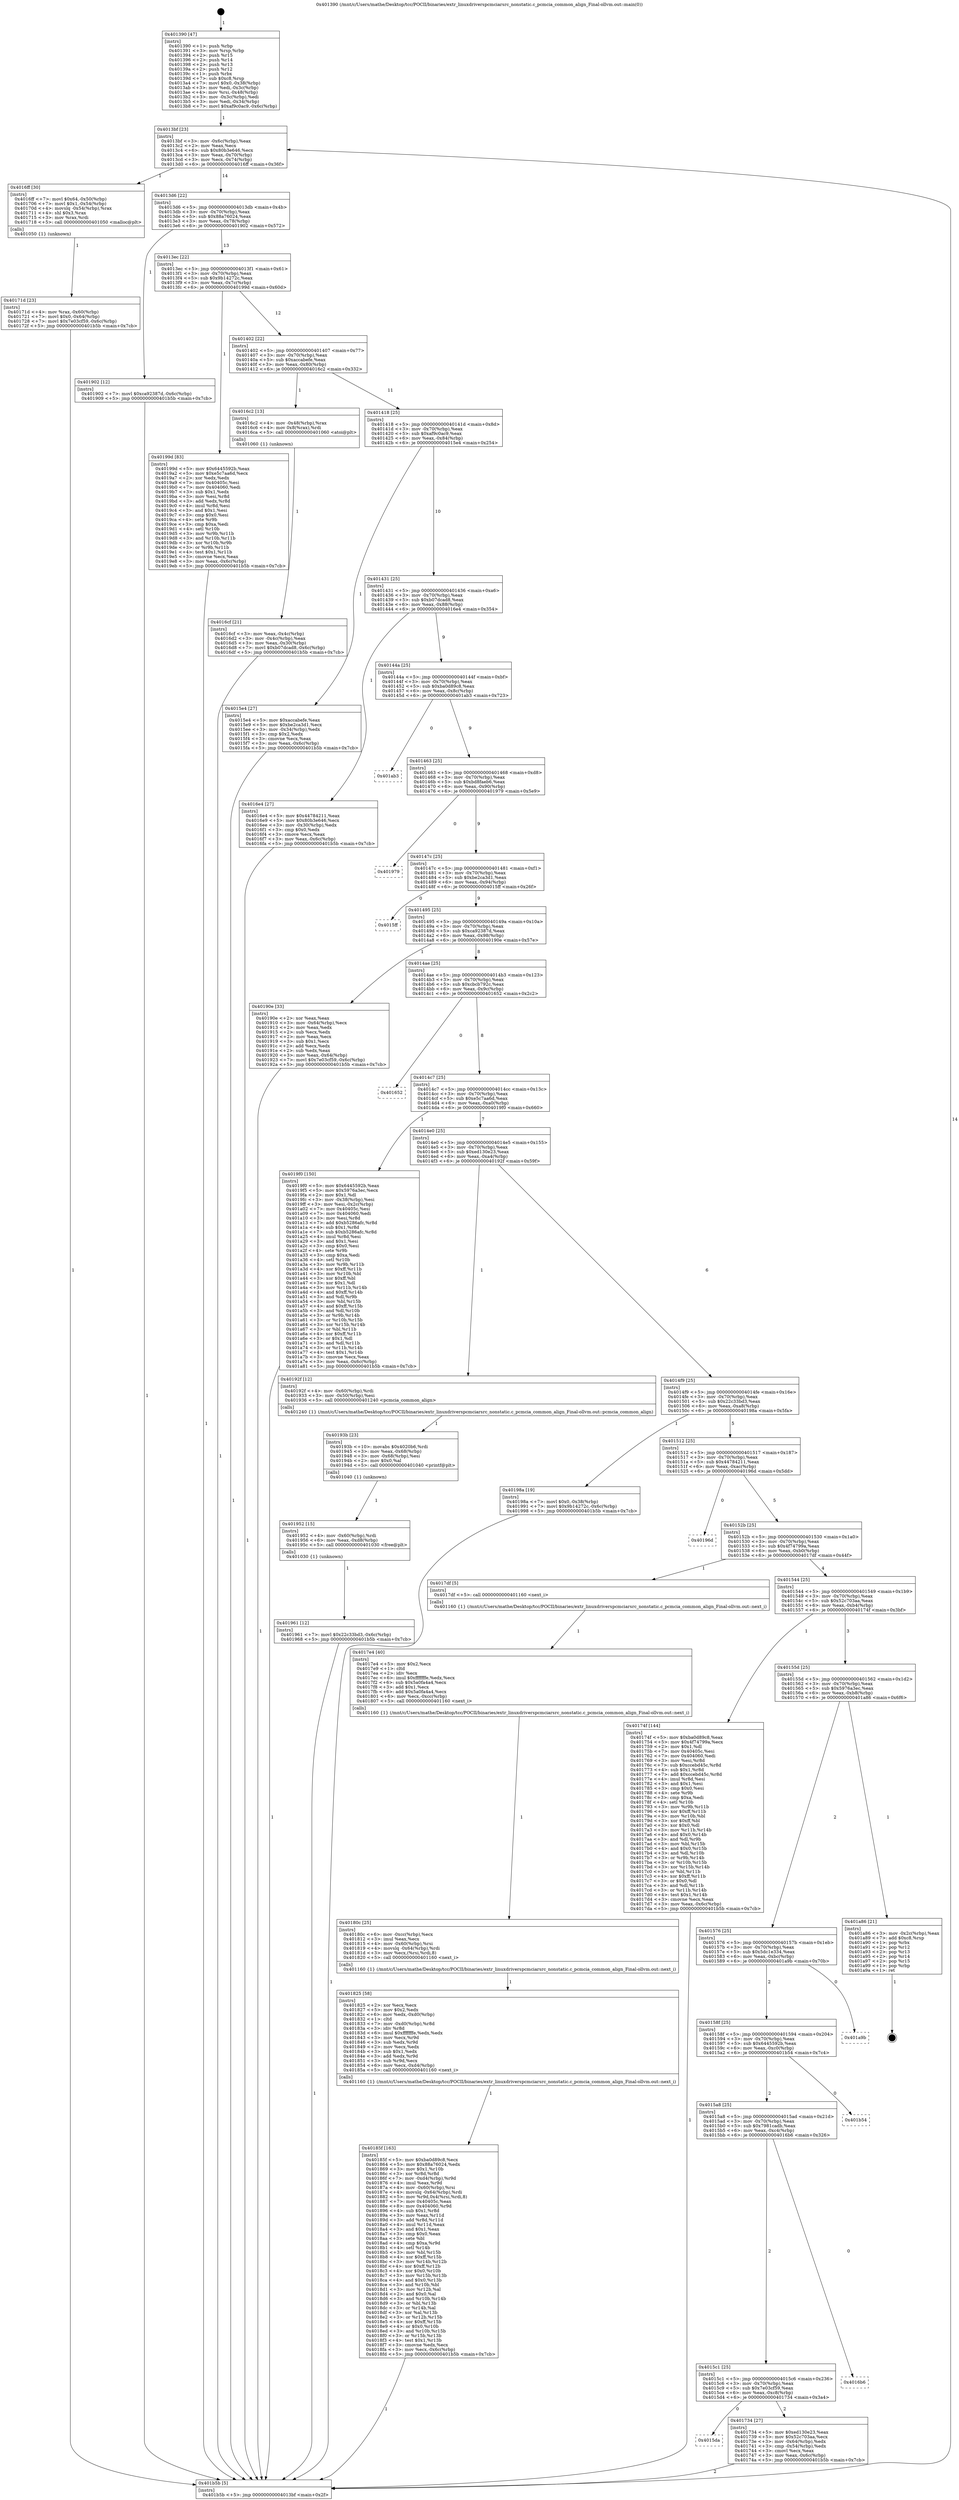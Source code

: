 digraph "0x401390" {
  label = "0x401390 (/mnt/c/Users/mathe/Desktop/tcc/POCII/binaries/extr_linuxdriverspcmciarsrc_nonstatic.c_pcmcia_common_align_Final-ollvm.out::main(0))"
  labelloc = "t"
  node[shape=record]

  Entry [label="",width=0.3,height=0.3,shape=circle,fillcolor=black,style=filled]
  "0x4013bf" [label="{
     0x4013bf [23]\l
     | [instrs]\l
     &nbsp;&nbsp;0x4013bf \<+3\>: mov -0x6c(%rbp),%eax\l
     &nbsp;&nbsp;0x4013c2 \<+2\>: mov %eax,%ecx\l
     &nbsp;&nbsp;0x4013c4 \<+6\>: sub $0x80b3e646,%ecx\l
     &nbsp;&nbsp;0x4013ca \<+3\>: mov %eax,-0x70(%rbp)\l
     &nbsp;&nbsp;0x4013cd \<+3\>: mov %ecx,-0x74(%rbp)\l
     &nbsp;&nbsp;0x4013d0 \<+6\>: je 00000000004016ff \<main+0x36f\>\l
  }"]
  "0x4016ff" [label="{
     0x4016ff [30]\l
     | [instrs]\l
     &nbsp;&nbsp;0x4016ff \<+7\>: movl $0x64,-0x50(%rbp)\l
     &nbsp;&nbsp;0x401706 \<+7\>: movl $0x1,-0x54(%rbp)\l
     &nbsp;&nbsp;0x40170d \<+4\>: movslq -0x54(%rbp),%rax\l
     &nbsp;&nbsp;0x401711 \<+4\>: shl $0x3,%rax\l
     &nbsp;&nbsp;0x401715 \<+3\>: mov %rax,%rdi\l
     &nbsp;&nbsp;0x401718 \<+5\>: call 0000000000401050 \<malloc@plt\>\l
     | [calls]\l
     &nbsp;&nbsp;0x401050 \{1\} (unknown)\l
  }"]
  "0x4013d6" [label="{
     0x4013d6 [22]\l
     | [instrs]\l
     &nbsp;&nbsp;0x4013d6 \<+5\>: jmp 00000000004013db \<main+0x4b\>\l
     &nbsp;&nbsp;0x4013db \<+3\>: mov -0x70(%rbp),%eax\l
     &nbsp;&nbsp;0x4013de \<+5\>: sub $0x88a76024,%eax\l
     &nbsp;&nbsp;0x4013e3 \<+3\>: mov %eax,-0x78(%rbp)\l
     &nbsp;&nbsp;0x4013e6 \<+6\>: je 0000000000401902 \<main+0x572\>\l
  }"]
  Exit [label="",width=0.3,height=0.3,shape=circle,fillcolor=black,style=filled,peripheries=2]
  "0x401902" [label="{
     0x401902 [12]\l
     | [instrs]\l
     &nbsp;&nbsp;0x401902 \<+7\>: movl $0xca92387d,-0x6c(%rbp)\l
     &nbsp;&nbsp;0x401909 \<+5\>: jmp 0000000000401b5b \<main+0x7cb\>\l
  }"]
  "0x4013ec" [label="{
     0x4013ec [22]\l
     | [instrs]\l
     &nbsp;&nbsp;0x4013ec \<+5\>: jmp 00000000004013f1 \<main+0x61\>\l
     &nbsp;&nbsp;0x4013f1 \<+3\>: mov -0x70(%rbp),%eax\l
     &nbsp;&nbsp;0x4013f4 \<+5\>: sub $0x9b14272c,%eax\l
     &nbsp;&nbsp;0x4013f9 \<+3\>: mov %eax,-0x7c(%rbp)\l
     &nbsp;&nbsp;0x4013fc \<+6\>: je 000000000040199d \<main+0x60d\>\l
  }"]
  "0x401961" [label="{
     0x401961 [12]\l
     | [instrs]\l
     &nbsp;&nbsp;0x401961 \<+7\>: movl $0x22c33bd3,-0x6c(%rbp)\l
     &nbsp;&nbsp;0x401968 \<+5\>: jmp 0000000000401b5b \<main+0x7cb\>\l
  }"]
  "0x40199d" [label="{
     0x40199d [83]\l
     | [instrs]\l
     &nbsp;&nbsp;0x40199d \<+5\>: mov $0x6445592b,%eax\l
     &nbsp;&nbsp;0x4019a2 \<+5\>: mov $0xe5c7aa6d,%ecx\l
     &nbsp;&nbsp;0x4019a7 \<+2\>: xor %edx,%edx\l
     &nbsp;&nbsp;0x4019a9 \<+7\>: mov 0x40405c,%esi\l
     &nbsp;&nbsp;0x4019b0 \<+7\>: mov 0x404060,%edi\l
     &nbsp;&nbsp;0x4019b7 \<+3\>: sub $0x1,%edx\l
     &nbsp;&nbsp;0x4019ba \<+3\>: mov %esi,%r8d\l
     &nbsp;&nbsp;0x4019bd \<+3\>: add %edx,%r8d\l
     &nbsp;&nbsp;0x4019c0 \<+4\>: imul %r8d,%esi\l
     &nbsp;&nbsp;0x4019c4 \<+3\>: and $0x1,%esi\l
     &nbsp;&nbsp;0x4019c7 \<+3\>: cmp $0x0,%esi\l
     &nbsp;&nbsp;0x4019ca \<+4\>: sete %r9b\l
     &nbsp;&nbsp;0x4019ce \<+3\>: cmp $0xa,%edi\l
     &nbsp;&nbsp;0x4019d1 \<+4\>: setl %r10b\l
     &nbsp;&nbsp;0x4019d5 \<+3\>: mov %r9b,%r11b\l
     &nbsp;&nbsp;0x4019d8 \<+3\>: and %r10b,%r11b\l
     &nbsp;&nbsp;0x4019db \<+3\>: xor %r10b,%r9b\l
     &nbsp;&nbsp;0x4019de \<+3\>: or %r9b,%r11b\l
     &nbsp;&nbsp;0x4019e1 \<+4\>: test $0x1,%r11b\l
     &nbsp;&nbsp;0x4019e5 \<+3\>: cmovne %ecx,%eax\l
     &nbsp;&nbsp;0x4019e8 \<+3\>: mov %eax,-0x6c(%rbp)\l
     &nbsp;&nbsp;0x4019eb \<+5\>: jmp 0000000000401b5b \<main+0x7cb\>\l
  }"]
  "0x401402" [label="{
     0x401402 [22]\l
     | [instrs]\l
     &nbsp;&nbsp;0x401402 \<+5\>: jmp 0000000000401407 \<main+0x77\>\l
     &nbsp;&nbsp;0x401407 \<+3\>: mov -0x70(%rbp),%eax\l
     &nbsp;&nbsp;0x40140a \<+5\>: sub $0xaccabefe,%eax\l
     &nbsp;&nbsp;0x40140f \<+3\>: mov %eax,-0x80(%rbp)\l
     &nbsp;&nbsp;0x401412 \<+6\>: je 00000000004016c2 \<main+0x332\>\l
  }"]
  "0x401952" [label="{
     0x401952 [15]\l
     | [instrs]\l
     &nbsp;&nbsp;0x401952 \<+4\>: mov -0x60(%rbp),%rdi\l
     &nbsp;&nbsp;0x401956 \<+6\>: mov %eax,-0xd8(%rbp)\l
     &nbsp;&nbsp;0x40195c \<+5\>: call 0000000000401030 \<free@plt\>\l
     | [calls]\l
     &nbsp;&nbsp;0x401030 \{1\} (unknown)\l
  }"]
  "0x4016c2" [label="{
     0x4016c2 [13]\l
     | [instrs]\l
     &nbsp;&nbsp;0x4016c2 \<+4\>: mov -0x48(%rbp),%rax\l
     &nbsp;&nbsp;0x4016c6 \<+4\>: mov 0x8(%rax),%rdi\l
     &nbsp;&nbsp;0x4016ca \<+5\>: call 0000000000401060 \<atoi@plt\>\l
     | [calls]\l
     &nbsp;&nbsp;0x401060 \{1\} (unknown)\l
  }"]
  "0x401418" [label="{
     0x401418 [25]\l
     | [instrs]\l
     &nbsp;&nbsp;0x401418 \<+5\>: jmp 000000000040141d \<main+0x8d\>\l
     &nbsp;&nbsp;0x40141d \<+3\>: mov -0x70(%rbp),%eax\l
     &nbsp;&nbsp;0x401420 \<+5\>: sub $0xaf9c0ac9,%eax\l
     &nbsp;&nbsp;0x401425 \<+6\>: mov %eax,-0x84(%rbp)\l
     &nbsp;&nbsp;0x40142b \<+6\>: je 00000000004015e4 \<main+0x254\>\l
  }"]
  "0x40193b" [label="{
     0x40193b [23]\l
     | [instrs]\l
     &nbsp;&nbsp;0x40193b \<+10\>: movabs $0x4020b6,%rdi\l
     &nbsp;&nbsp;0x401945 \<+3\>: mov %eax,-0x68(%rbp)\l
     &nbsp;&nbsp;0x401948 \<+3\>: mov -0x68(%rbp),%esi\l
     &nbsp;&nbsp;0x40194b \<+2\>: mov $0x0,%al\l
     &nbsp;&nbsp;0x40194d \<+5\>: call 0000000000401040 \<printf@plt\>\l
     | [calls]\l
     &nbsp;&nbsp;0x401040 \{1\} (unknown)\l
  }"]
  "0x4015e4" [label="{
     0x4015e4 [27]\l
     | [instrs]\l
     &nbsp;&nbsp;0x4015e4 \<+5\>: mov $0xaccabefe,%eax\l
     &nbsp;&nbsp;0x4015e9 \<+5\>: mov $0xbe2ca3d1,%ecx\l
     &nbsp;&nbsp;0x4015ee \<+3\>: mov -0x34(%rbp),%edx\l
     &nbsp;&nbsp;0x4015f1 \<+3\>: cmp $0x2,%edx\l
     &nbsp;&nbsp;0x4015f4 \<+3\>: cmovne %ecx,%eax\l
     &nbsp;&nbsp;0x4015f7 \<+3\>: mov %eax,-0x6c(%rbp)\l
     &nbsp;&nbsp;0x4015fa \<+5\>: jmp 0000000000401b5b \<main+0x7cb\>\l
  }"]
  "0x401431" [label="{
     0x401431 [25]\l
     | [instrs]\l
     &nbsp;&nbsp;0x401431 \<+5\>: jmp 0000000000401436 \<main+0xa6\>\l
     &nbsp;&nbsp;0x401436 \<+3\>: mov -0x70(%rbp),%eax\l
     &nbsp;&nbsp;0x401439 \<+5\>: sub $0xb07dcad8,%eax\l
     &nbsp;&nbsp;0x40143e \<+6\>: mov %eax,-0x88(%rbp)\l
     &nbsp;&nbsp;0x401444 \<+6\>: je 00000000004016e4 \<main+0x354\>\l
  }"]
  "0x401b5b" [label="{
     0x401b5b [5]\l
     | [instrs]\l
     &nbsp;&nbsp;0x401b5b \<+5\>: jmp 00000000004013bf \<main+0x2f\>\l
  }"]
  "0x401390" [label="{
     0x401390 [47]\l
     | [instrs]\l
     &nbsp;&nbsp;0x401390 \<+1\>: push %rbp\l
     &nbsp;&nbsp;0x401391 \<+3\>: mov %rsp,%rbp\l
     &nbsp;&nbsp;0x401394 \<+2\>: push %r15\l
     &nbsp;&nbsp;0x401396 \<+2\>: push %r14\l
     &nbsp;&nbsp;0x401398 \<+2\>: push %r13\l
     &nbsp;&nbsp;0x40139a \<+2\>: push %r12\l
     &nbsp;&nbsp;0x40139c \<+1\>: push %rbx\l
     &nbsp;&nbsp;0x40139d \<+7\>: sub $0xc8,%rsp\l
     &nbsp;&nbsp;0x4013a4 \<+7\>: movl $0x0,-0x38(%rbp)\l
     &nbsp;&nbsp;0x4013ab \<+3\>: mov %edi,-0x3c(%rbp)\l
     &nbsp;&nbsp;0x4013ae \<+4\>: mov %rsi,-0x48(%rbp)\l
     &nbsp;&nbsp;0x4013b2 \<+3\>: mov -0x3c(%rbp),%edi\l
     &nbsp;&nbsp;0x4013b5 \<+3\>: mov %edi,-0x34(%rbp)\l
     &nbsp;&nbsp;0x4013b8 \<+7\>: movl $0xaf9c0ac9,-0x6c(%rbp)\l
  }"]
  "0x4016cf" [label="{
     0x4016cf [21]\l
     | [instrs]\l
     &nbsp;&nbsp;0x4016cf \<+3\>: mov %eax,-0x4c(%rbp)\l
     &nbsp;&nbsp;0x4016d2 \<+3\>: mov -0x4c(%rbp),%eax\l
     &nbsp;&nbsp;0x4016d5 \<+3\>: mov %eax,-0x30(%rbp)\l
     &nbsp;&nbsp;0x4016d8 \<+7\>: movl $0xb07dcad8,-0x6c(%rbp)\l
     &nbsp;&nbsp;0x4016df \<+5\>: jmp 0000000000401b5b \<main+0x7cb\>\l
  }"]
  "0x40185f" [label="{
     0x40185f [163]\l
     | [instrs]\l
     &nbsp;&nbsp;0x40185f \<+5\>: mov $0xba0d89c8,%ecx\l
     &nbsp;&nbsp;0x401864 \<+5\>: mov $0x88a76024,%edx\l
     &nbsp;&nbsp;0x401869 \<+3\>: mov $0x1,%r10b\l
     &nbsp;&nbsp;0x40186c \<+3\>: xor %r8d,%r8d\l
     &nbsp;&nbsp;0x40186f \<+7\>: mov -0xd4(%rbp),%r9d\l
     &nbsp;&nbsp;0x401876 \<+4\>: imul %eax,%r9d\l
     &nbsp;&nbsp;0x40187a \<+4\>: mov -0x60(%rbp),%rsi\l
     &nbsp;&nbsp;0x40187e \<+4\>: movslq -0x64(%rbp),%rdi\l
     &nbsp;&nbsp;0x401882 \<+5\>: mov %r9d,0x4(%rsi,%rdi,8)\l
     &nbsp;&nbsp;0x401887 \<+7\>: mov 0x40405c,%eax\l
     &nbsp;&nbsp;0x40188e \<+8\>: mov 0x404060,%r9d\l
     &nbsp;&nbsp;0x401896 \<+4\>: sub $0x1,%r8d\l
     &nbsp;&nbsp;0x40189a \<+3\>: mov %eax,%r11d\l
     &nbsp;&nbsp;0x40189d \<+3\>: add %r8d,%r11d\l
     &nbsp;&nbsp;0x4018a0 \<+4\>: imul %r11d,%eax\l
     &nbsp;&nbsp;0x4018a4 \<+3\>: and $0x1,%eax\l
     &nbsp;&nbsp;0x4018a7 \<+3\>: cmp $0x0,%eax\l
     &nbsp;&nbsp;0x4018aa \<+3\>: sete %bl\l
     &nbsp;&nbsp;0x4018ad \<+4\>: cmp $0xa,%r9d\l
     &nbsp;&nbsp;0x4018b1 \<+4\>: setl %r14b\l
     &nbsp;&nbsp;0x4018b5 \<+3\>: mov %bl,%r15b\l
     &nbsp;&nbsp;0x4018b8 \<+4\>: xor $0xff,%r15b\l
     &nbsp;&nbsp;0x4018bc \<+3\>: mov %r14b,%r12b\l
     &nbsp;&nbsp;0x4018bf \<+4\>: xor $0xff,%r12b\l
     &nbsp;&nbsp;0x4018c3 \<+4\>: xor $0x0,%r10b\l
     &nbsp;&nbsp;0x4018c7 \<+3\>: mov %r15b,%r13b\l
     &nbsp;&nbsp;0x4018ca \<+4\>: and $0x0,%r13b\l
     &nbsp;&nbsp;0x4018ce \<+3\>: and %r10b,%bl\l
     &nbsp;&nbsp;0x4018d1 \<+3\>: mov %r12b,%al\l
     &nbsp;&nbsp;0x4018d4 \<+2\>: and $0x0,%al\l
     &nbsp;&nbsp;0x4018d6 \<+3\>: and %r10b,%r14b\l
     &nbsp;&nbsp;0x4018d9 \<+3\>: or %bl,%r13b\l
     &nbsp;&nbsp;0x4018dc \<+3\>: or %r14b,%al\l
     &nbsp;&nbsp;0x4018df \<+3\>: xor %al,%r13b\l
     &nbsp;&nbsp;0x4018e2 \<+3\>: or %r12b,%r15b\l
     &nbsp;&nbsp;0x4018e5 \<+4\>: xor $0xff,%r15b\l
     &nbsp;&nbsp;0x4018e9 \<+4\>: or $0x0,%r10b\l
     &nbsp;&nbsp;0x4018ed \<+3\>: and %r10b,%r15b\l
     &nbsp;&nbsp;0x4018f0 \<+3\>: or %r15b,%r13b\l
     &nbsp;&nbsp;0x4018f3 \<+4\>: test $0x1,%r13b\l
     &nbsp;&nbsp;0x4018f7 \<+3\>: cmovne %edx,%ecx\l
     &nbsp;&nbsp;0x4018fa \<+3\>: mov %ecx,-0x6c(%rbp)\l
     &nbsp;&nbsp;0x4018fd \<+5\>: jmp 0000000000401b5b \<main+0x7cb\>\l
  }"]
  "0x4016e4" [label="{
     0x4016e4 [27]\l
     | [instrs]\l
     &nbsp;&nbsp;0x4016e4 \<+5\>: mov $0x44784211,%eax\l
     &nbsp;&nbsp;0x4016e9 \<+5\>: mov $0x80b3e646,%ecx\l
     &nbsp;&nbsp;0x4016ee \<+3\>: mov -0x30(%rbp),%edx\l
     &nbsp;&nbsp;0x4016f1 \<+3\>: cmp $0x0,%edx\l
     &nbsp;&nbsp;0x4016f4 \<+3\>: cmove %ecx,%eax\l
     &nbsp;&nbsp;0x4016f7 \<+3\>: mov %eax,-0x6c(%rbp)\l
     &nbsp;&nbsp;0x4016fa \<+5\>: jmp 0000000000401b5b \<main+0x7cb\>\l
  }"]
  "0x40144a" [label="{
     0x40144a [25]\l
     | [instrs]\l
     &nbsp;&nbsp;0x40144a \<+5\>: jmp 000000000040144f \<main+0xbf\>\l
     &nbsp;&nbsp;0x40144f \<+3\>: mov -0x70(%rbp),%eax\l
     &nbsp;&nbsp;0x401452 \<+5\>: sub $0xba0d89c8,%eax\l
     &nbsp;&nbsp;0x401457 \<+6\>: mov %eax,-0x8c(%rbp)\l
     &nbsp;&nbsp;0x40145d \<+6\>: je 0000000000401ab3 \<main+0x723\>\l
  }"]
  "0x40171d" [label="{
     0x40171d [23]\l
     | [instrs]\l
     &nbsp;&nbsp;0x40171d \<+4\>: mov %rax,-0x60(%rbp)\l
     &nbsp;&nbsp;0x401721 \<+7\>: movl $0x0,-0x64(%rbp)\l
     &nbsp;&nbsp;0x401728 \<+7\>: movl $0x7e03cf59,-0x6c(%rbp)\l
     &nbsp;&nbsp;0x40172f \<+5\>: jmp 0000000000401b5b \<main+0x7cb\>\l
  }"]
  "0x401825" [label="{
     0x401825 [58]\l
     | [instrs]\l
     &nbsp;&nbsp;0x401825 \<+2\>: xor %ecx,%ecx\l
     &nbsp;&nbsp;0x401827 \<+5\>: mov $0x2,%edx\l
     &nbsp;&nbsp;0x40182c \<+6\>: mov %edx,-0xd0(%rbp)\l
     &nbsp;&nbsp;0x401832 \<+1\>: cltd\l
     &nbsp;&nbsp;0x401833 \<+7\>: mov -0xd0(%rbp),%r8d\l
     &nbsp;&nbsp;0x40183a \<+3\>: idiv %r8d\l
     &nbsp;&nbsp;0x40183d \<+6\>: imul $0xfffffffe,%edx,%edx\l
     &nbsp;&nbsp;0x401843 \<+3\>: mov %ecx,%r9d\l
     &nbsp;&nbsp;0x401846 \<+3\>: sub %edx,%r9d\l
     &nbsp;&nbsp;0x401849 \<+2\>: mov %ecx,%edx\l
     &nbsp;&nbsp;0x40184b \<+3\>: sub $0x1,%edx\l
     &nbsp;&nbsp;0x40184e \<+3\>: add %edx,%r9d\l
     &nbsp;&nbsp;0x401851 \<+3\>: sub %r9d,%ecx\l
     &nbsp;&nbsp;0x401854 \<+6\>: mov %ecx,-0xd4(%rbp)\l
     &nbsp;&nbsp;0x40185a \<+5\>: call 0000000000401160 \<next_i\>\l
     | [calls]\l
     &nbsp;&nbsp;0x401160 \{1\} (/mnt/c/Users/mathe/Desktop/tcc/POCII/binaries/extr_linuxdriverspcmciarsrc_nonstatic.c_pcmcia_common_align_Final-ollvm.out::next_i)\l
  }"]
  "0x401ab3" [label="{
     0x401ab3\l
  }", style=dashed]
  "0x401463" [label="{
     0x401463 [25]\l
     | [instrs]\l
     &nbsp;&nbsp;0x401463 \<+5\>: jmp 0000000000401468 \<main+0xd8\>\l
     &nbsp;&nbsp;0x401468 \<+3\>: mov -0x70(%rbp),%eax\l
     &nbsp;&nbsp;0x40146b \<+5\>: sub $0xbd8faeb6,%eax\l
     &nbsp;&nbsp;0x401470 \<+6\>: mov %eax,-0x90(%rbp)\l
     &nbsp;&nbsp;0x401476 \<+6\>: je 0000000000401979 \<main+0x5e9\>\l
  }"]
  "0x40180c" [label="{
     0x40180c [25]\l
     | [instrs]\l
     &nbsp;&nbsp;0x40180c \<+6\>: mov -0xcc(%rbp),%ecx\l
     &nbsp;&nbsp;0x401812 \<+3\>: imul %eax,%ecx\l
     &nbsp;&nbsp;0x401815 \<+4\>: mov -0x60(%rbp),%rsi\l
     &nbsp;&nbsp;0x401819 \<+4\>: movslq -0x64(%rbp),%rdi\l
     &nbsp;&nbsp;0x40181d \<+3\>: mov %ecx,(%rsi,%rdi,8)\l
     &nbsp;&nbsp;0x401820 \<+5\>: call 0000000000401160 \<next_i\>\l
     | [calls]\l
     &nbsp;&nbsp;0x401160 \{1\} (/mnt/c/Users/mathe/Desktop/tcc/POCII/binaries/extr_linuxdriverspcmciarsrc_nonstatic.c_pcmcia_common_align_Final-ollvm.out::next_i)\l
  }"]
  "0x401979" [label="{
     0x401979\l
  }", style=dashed]
  "0x40147c" [label="{
     0x40147c [25]\l
     | [instrs]\l
     &nbsp;&nbsp;0x40147c \<+5\>: jmp 0000000000401481 \<main+0xf1\>\l
     &nbsp;&nbsp;0x401481 \<+3\>: mov -0x70(%rbp),%eax\l
     &nbsp;&nbsp;0x401484 \<+5\>: sub $0xbe2ca3d1,%eax\l
     &nbsp;&nbsp;0x401489 \<+6\>: mov %eax,-0x94(%rbp)\l
     &nbsp;&nbsp;0x40148f \<+6\>: je 00000000004015ff \<main+0x26f\>\l
  }"]
  "0x4017e4" [label="{
     0x4017e4 [40]\l
     | [instrs]\l
     &nbsp;&nbsp;0x4017e4 \<+5\>: mov $0x2,%ecx\l
     &nbsp;&nbsp;0x4017e9 \<+1\>: cltd\l
     &nbsp;&nbsp;0x4017ea \<+2\>: idiv %ecx\l
     &nbsp;&nbsp;0x4017ec \<+6\>: imul $0xfffffffe,%edx,%ecx\l
     &nbsp;&nbsp;0x4017f2 \<+6\>: sub $0x5a0fa4a4,%ecx\l
     &nbsp;&nbsp;0x4017f8 \<+3\>: add $0x1,%ecx\l
     &nbsp;&nbsp;0x4017fb \<+6\>: add $0x5a0fa4a4,%ecx\l
     &nbsp;&nbsp;0x401801 \<+6\>: mov %ecx,-0xcc(%rbp)\l
     &nbsp;&nbsp;0x401807 \<+5\>: call 0000000000401160 \<next_i\>\l
     | [calls]\l
     &nbsp;&nbsp;0x401160 \{1\} (/mnt/c/Users/mathe/Desktop/tcc/POCII/binaries/extr_linuxdriverspcmciarsrc_nonstatic.c_pcmcia_common_align_Final-ollvm.out::next_i)\l
  }"]
  "0x4015ff" [label="{
     0x4015ff\l
  }", style=dashed]
  "0x401495" [label="{
     0x401495 [25]\l
     | [instrs]\l
     &nbsp;&nbsp;0x401495 \<+5\>: jmp 000000000040149a \<main+0x10a\>\l
     &nbsp;&nbsp;0x40149a \<+3\>: mov -0x70(%rbp),%eax\l
     &nbsp;&nbsp;0x40149d \<+5\>: sub $0xca92387d,%eax\l
     &nbsp;&nbsp;0x4014a2 \<+6\>: mov %eax,-0x98(%rbp)\l
     &nbsp;&nbsp;0x4014a8 \<+6\>: je 000000000040190e \<main+0x57e\>\l
  }"]
  "0x4015da" [label="{
     0x4015da\l
  }", style=dashed]
  "0x40190e" [label="{
     0x40190e [33]\l
     | [instrs]\l
     &nbsp;&nbsp;0x40190e \<+2\>: xor %eax,%eax\l
     &nbsp;&nbsp;0x401910 \<+3\>: mov -0x64(%rbp),%ecx\l
     &nbsp;&nbsp;0x401913 \<+2\>: mov %eax,%edx\l
     &nbsp;&nbsp;0x401915 \<+2\>: sub %ecx,%edx\l
     &nbsp;&nbsp;0x401917 \<+2\>: mov %eax,%ecx\l
     &nbsp;&nbsp;0x401919 \<+3\>: sub $0x1,%ecx\l
     &nbsp;&nbsp;0x40191c \<+2\>: add %ecx,%edx\l
     &nbsp;&nbsp;0x40191e \<+2\>: sub %edx,%eax\l
     &nbsp;&nbsp;0x401920 \<+3\>: mov %eax,-0x64(%rbp)\l
     &nbsp;&nbsp;0x401923 \<+7\>: movl $0x7e03cf59,-0x6c(%rbp)\l
     &nbsp;&nbsp;0x40192a \<+5\>: jmp 0000000000401b5b \<main+0x7cb\>\l
  }"]
  "0x4014ae" [label="{
     0x4014ae [25]\l
     | [instrs]\l
     &nbsp;&nbsp;0x4014ae \<+5\>: jmp 00000000004014b3 \<main+0x123\>\l
     &nbsp;&nbsp;0x4014b3 \<+3\>: mov -0x70(%rbp),%eax\l
     &nbsp;&nbsp;0x4014b6 \<+5\>: sub $0xcbcb792c,%eax\l
     &nbsp;&nbsp;0x4014bb \<+6\>: mov %eax,-0x9c(%rbp)\l
     &nbsp;&nbsp;0x4014c1 \<+6\>: je 0000000000401652 \<main+0x2c2\>\l
  }"]
  "0x401734" [label="{
     0x401734 [27]\l
     | [instrs]\l
     &nbsp;&nbsp;0x401734 \<+5\>: mov $0xed130e23,%eax\l
     &nbsp;&nbsp;0x401739 \<+5\>: mov $0x52c703aa,%ecx\l
     &nbsp;&nbsp;0x40173e \<+3\>: mov -0x64(%rbp),%edx\l
     &nbsp;&nbsp;0x401741 \<+3\>: cmp -0x54(%rbp),%edx\l
     &nbsp;&nbsp;0x401744 \<+3\>: cmovl %ecx,%eax\l
     &nbsp;&nbsp;0x401747 \<+3\>: mov %eax,-0x6c(%rbp)\l
     &nbsp;&nbsp;0x40174a \<+5\>: jmp 0000000000401b5b \<main+0x7cb\>\l
  }"]
  "0x401652" [label="{
     0x401652\l
  }", style=dashed]
  "0x4014c7" [label="{
     0x4014c7 [25]\l
     | [instrs]\l
     &nbsp;&nbsp;0x4014c7 \<+5\>: jmp 00000000004014cc \<main+0x13c\>\l
     &nbsp;&nbsp;0x4014cc \<+3\>: mov -0x70(%rbp),%eax\l
     &nbsp;&nbsp;0x4014cf \<+5\>: sub $0xe5c7aa6d,%eax\l
     &nbsp;&nbsp;0x4014d4 \<+6\>: mov %eax,-0xa0(%rbp)\l
     &nbsp;&nbsp;0x4014da \<+6\>: je 00000000004019f0 \<main+0x660\>\l
  }"]
  "0x4015c1" [label="{
     0x4015c1 [25]\l
     | [instrs]\l
     &nbsp;&nbsp;0x4015c1 \<+5\>: jmp 00000000004015c6 \<main+0x236\>\l
     &nbsp;&nbsp;0x4015c6 \<+3\>: mov -0x70(%rbp),%eax\l
     &nbsp;&nbsp;0x4015c9 \<+5\>: sub $0x7e03cf59,%eax\l
     &nbsp;&nbsp;0x4015ce \<+6\>: mov %eax,-0xc8(%rbp)\l
     &nbsp;&nbsp;0x4015d4 \<+6\>: je 0000000000401734 \<main+0x3a4\>\l
  }"]
  "0x4019f0" [label="{
     0x4019f0 [150]\l
     | [instrs]\l
     &nbsp;&nbsp;0x4019f0 \<+5\>: mov $0x6445592b,%eax\l
     &nbsp;&nbsp;0x4019f5 \<+5\>: mov $0x5976a3ec,%ecx\l
     &nbsp;&nbsp;0x4019fa \<+2\>: mov $0x1,%dl\l
     &nbsp;&nbsp;0x4019fc \<+3\>: mov -0x38(%rbp),%esi\l
     &nbsp;&nbsp;0x4019ff \<+3\>: mov %esi,-0x2c(%rbp)\l
     &nbsp;&nbsp;0x401a02 \<+7\>: mov 0x40405c,%esi\l
     &nbsp;&nbsp;0x401a09 \<+7\>: mov 0x404060,%edi\l
     &nbsp;&nbsp;0x401a10 \<+3\>: mov %esi,%r8d\l
     &nbsp;&nbsp;0x401a13 \<+7\>: add $0xb5286afc,%r8d\l
     &nbsp;&nbsp;0x401a1a \<+4\>: sub $0x1,%r8d\l
     &nbsp;&nbsp;0x401a1e \<+7\>: sub $0xb5286afc,%r8d\l
     &nbsp;&nbsp;0x401a25 \<+4\>: imul %r8d,%esi\l
     &nbsp;&nbsp;0x401a29 \<+3\>: and $0x1,%esi\l
     &nbsp;&nbsp;0x401a2c \<+3\>: cmp $0x0,%esi\l
     &nbsp;&nbsp;0x401a2f \<+4\>: sete %r9b\l
     &nbsp;&nbsp;0x401a33 \<+3\>: cmp $0xa,%edi\l
     &nbsp;&nbsp;0x401a36 \<+4\>: setl %r10b\l
     &nbsp;&nbsp;0x401a3a \<+3\>: mov %r9b,%r11b\l
     &nbsp;&nbsp;0x401a3d \<+4\>: xor $0xff,%r11b\l
     &nbsp;&nbsp;0x401a41 \<+3\>: mov %r10b,%bl\l
     &nbsp;&nbsp;0x401a44 \<+3\>: xor $0xff,%bl\l
     &nbsp;&nbsp;0x401a47 \<+3\>: xor $0x1,%dl\l
     &nbsp;&nbsp;0x401a4a \<+3\>: mov %r11b,%r14b\l
     &nbsp;&nbsp;0x401a4d \<+4\>: and $0xff,%r14b\l
     &nbsp;&nbsp;0x401a51 \<+3\>: and %dl,%r9b\l
     &nbsp;&nbsp;0x401a54 \<+3\>: mov %bl,%r15b\l
     &nbsp;&nbsp;0x401a57 \<+4\>: and $0xff,%r15b\l
     &nbsp;&nbsp;0x401a5b \<+3\>: and %dl,%r10b\l
     &nbsp;&nbsp;0x401a5e \<+3\>: or %r9b,%r14b\l
     &nbsp;&nbsp;0x401a61 \<+3\>: or %r10b,%r15b\l
     &nbsp;&nbsp;0x401a64 \<+3\>: xor %r15b,%r14b\l
     &nbsp;&nbsp;0x401a67 \<+3\>: or %bl,%r11b\l
     &nbsp;&nbsp;0x401a6a \<+4\>: xor $0xff,%r11b\l
     &nbsp;&nbsp;0x401a6e \<+3\>: or $0x1,%dl\l
     &nbsp;&nbsp;0x401a71 \<+3\>: and %dl,%r11b\l
     &nbsp;&nbsp;0x401a74 \<+3\>: or %r11b,%r14b\l
     &nbsp;&nbsp;0x401a77 \<+4\>: test $0x1,%r14b\l
     &nbsp;&nbsp;0x401a7b \<+3\>: cmovne %ecx,%eax\l
     &nbsp;&nbsp;0x401a7e \<+3\>: mov %eax,-0x6c(%rbp)\l
     &nbsp;&nbsp;0x401a81 \<+5\>: jmp 0000000000401b5b \<main+0x7cb\>\l
  }"]
  "0x4014e0" [label="{
     0x4014e0 [25]\l
     | [instrs]\l
     &nbsp;&nbsp;0x4014e0 \<+5\>: jmp 00000000004014e5 \<main+0x155\>\l
     &nbsp;&nbsp;0x4014e5 \<+3\>: mov -0x70(%rbp),%eax\l
     &nbsp;&nbsp;0x4014e8 \<+5\>: sub $0xed130e23,%eax\l
     &nbsp;&nbsp;0x4014ed \<+6\>: mov %eax,-0xa4(%rbp)\l
     &nbsp;&nbsp;0x4014f3 \<+6\>: je 000000000040192f \<main+0x59f\>\l
  }"]
  "0x4016b6" [label="{
     0x4016b6\l
  }", style=dashed]
  "0x40192f" [label="{
     0x40192f [12]\l
     | [instrs]\l
     &nbsp;&nbsp;0x40192f \<+4\>: mov -0x60(%rbp),%rdi\l
     &nbsp;&nbsp;0x401933 \<+3\>: mov -0x50(%rbp),%esi\l
     &nbsp;&nbsp;0x401936 \<+5\>: call 0000000000401240 \<pcmcia_common_align\>\l
     | [calls]\l
     &nbsp;&nbsp;0x401240 \{1\} (/mnt/c/Users/mathe/Desktop/tcc/POCII/binaries/extr_linuxdriverspcmciarsrc_nonstatic.c_pcmcia_common_align_Final-ollvm.out::pcmcia_common_align)\l
  }"]
  "0x4014f9" [label="{
     0x4014f9 [25]\l
     | [instrs]\l
     &nbsp;&nbsp;0x4014f9 \<+5\>: jmp 00000000004014fe \<main+0x16e\>\l
     &nbsp;&nbsp;0x4014fe \<+3\>: mov -0x70(%rbp),%eax\l
     &nbsp;&nbsp;0x401501 \<+5\>: sub $0x22c33bd3,%eax\l
     &nbsp;&nbsp;0x401506 \<+6\>: mov %eax,-0xa8(%rbp)\l
     &nbsp;&nbsp;0x40150c \<+6\>: je 000000000040198a \<main+0x5fa\>\l
  }"]
  "0x4015a8" [label="{
     0x4015a8 [25]\l
     | [instrs]\l
     &nbsp;&nbsp;0x4015a8 \<+5\>: jmp 00000000004015ad \<main+0x21d\>\l
     &nbsp;&nbsp;0x4015ad \<+3\>: mov -0x70(%rbp),%eax\l
     &nbsp;&nbsp;0x4015b0 \<+5\>: sub $0x7981cadb,%eax\l
     &nbsp;&nbsp;0x4015b5 \<+6\>: mov %eax,-0xc4(%rbp)\l
     &nbsp;&nbsp;0x4015bb \<+6\>: je 00000000004016b6 \<main+0x326\>\l
  }"]
  "0x40198a" [label="{
     0x40198a [19]\l
     | [instrs]\l
     &nbsp;&nbsp;0x40198a \<+7\>: movl $0x0,-0x38(%rbp)\l
     &nbsp;&nbsp;0x401991 \<+7\>: movl $0x9b14272c,-0x6c(%rbp)\l
     &nbsp;&nbsp;0x401998 \<+5\>: jmp 0000000000401b5b \<main+0x7cb\>\l
  }"]
  "0x401512" [label="{
     0x401512 [25]\l
     | [instrs]\l
     &nbsp;&nbsp;0x401512 \<+5\>: jmp 0000000000401517 \<main+0x187\>\l
     &nbsp;&nbsp;0x401517 \<+3\>: mov -0x70(%rbp),%eax\l
     &nbsp;&nbsp;0x40151a \<+5\>: sub $0x44784211,%eax\l
     &nbsp;&nbsp;0x40151f \<+6\>: mov %eax,-0xac(%rbp)\l
     &nbsp;&nbsp;0x401525 \<+6\>: je 000000000040196d \<main+0x5dd\>\l
  }"]
  "0x401b54" [label="{
     0x401b54\l
  }", style=dashed]
  "0x40196d" [label="{
     0x40196d\l
  }", style=dashed]
  "0x40152b" [label="{
     0x40152b [25]\l
     | [instrs]\l
     &nbsp;&nbsp;0x40152b \<+5\>: jmp 0000000000401530 \<main+0x1a0\>\l
     &nbsp;&nbsp;0x401530 \<+3\>: mov -0x70(%rbp),%eax\l
     &nbsp;&nbsp;0x401533 \<+5\>: sub $0x4f74799a,%eax\l
     &nbsp;&nbsp;0x401538 \<+6\>: mov %eax,-0xb0(%rbp)\l
     &nbsp;&nbsp;0x40153e \<+6\>: je 00000000004017df \<main+0x44f\>\l
  }"]
  "0x40158f" [label="{
     0x40158f [25]\l
     | [instrs]\l
     &nbsp;&nbsp;0x40158f \<+5\>: jmp 0000000000401594 \<main+0x204\>\l
     &nbsp;&nbsp;0x401594 \<+3\>: mov -0x70(%rbp),%eax\l
     &nbsp;&nbsp;0x401597 \<+5\>: sub $0x6445592b,%eax\l
     &nbsp;&nbsp;0x40159c \<+6\>: mov %eax,-0xc0(%rbp)\l
     &nbsp;&nbsp;0x4015a2 \<+6\>: je 0000000000401b54 \<main+0x7c4\>\l
  }"]
  "0x4017df" [label="{
     0x4017df [5]\l
     | [instrs]\l
     &nbsp;&nbsp;0x4017df \<+5\>: call 0000000000401160 \<next_i\>\l
     | [calls]\l
     &nbsp;&nbsp;0x401160 \{1\} (/mnt/c/Users/mathe/Desktop/tcc/POCII/binaries/extr_linuxdriverspcmciarsrc_nonstatic.c_pcmcia_common_align_Final-ollvm.out::next_i)\l
  }"]
  "0x401544" [label="{
     0x401544 [25]\l
     | [instrs]\l
     &nbsp;&nbsp;0x401544 \<+5\>: jmp 0000000000401549 \<main+0x1b9\>\l
     &nbsp;&nbsp;0x401549 \<+3\>: mov -0x70(%rbp),%eax\l
     &nbsp;&nbsp;0x40154c \<+5\>: sub $0x52c703aa,%eax\l
     &nbsp;&nbsp;0x401551 \<+6\>: mov %eax,-0xb4(%rbp)\l
     &nbsp;&nbsp;0x401557 \<+6\>: je 000000000040174f \<main+0x3bf\>\l
  }"]
  "0x401a9b" [label="{
     0x401a9b\l
  }", style=dashed]
  "0x40174f" [label="{
     0x40174f [144]\l
     | [instrs]\l
     &nbsp;&nbsp;0x40174f \<+5\>: mov $0xba0d89c8,%eax\l
     &nbsp;&nbsp;0x401754 \<+5\>: mov $0x4f74799a,%ecx\l
     &nbsp;&nbsp;0x401759 \<+2\>: mov $0x1,%dl\l
     &nbsp;&nbsp;0x40175b \<+7\>: mov 0x40405c,%esi\l
     &nbsp;&nbsp;0x401762 \<+7\>: mov 0x404060,%edi\l
     &nbsp;&nbsp;0x401769 \<+3\>: mov %esi,%r8d\l
     &nbsp;&nbsp;0x40176c \<+7\>: sub $0xccebd45c,%r8d\l
     &nbsp;&nbsp;0x401773 \<+4\>: sub $0x1,%r8d\l
     &nbsp;&nbsp;0x401777 \<+7\>: add $0xccebd45c,%r8d\l
     &nbsp;&nbsp;0x40177e \<+4\>: imul %r8d,%esi\l
     &nbsp;&nbsp;0x401782 \<+3\>: and $0x1,%esi\l
     &nbsp;&nbsp;0x401785 \<+3\>: cmp $0x0,%esi\l
     &nbsp;&nbsp;0x401788 \<+4\>: sete %r9b\l
     &nbsp;&nbsp;0x40178c \<+3\>: cmp $0xa,%edi\l
     &nbsp;&nbsp;0x40178f \<+4\>: setl %r10b\l
     &nbsp;&nbsp;0x401793 \<+3\>: mov %r9b,%r11b\l
     &nbsp;&nbsp;0x401796 \<+4\>: xor $0xff,%r11b\l
     &nbsp;&nbsp;0x40179a \<+3\>: mov %r10b,%bl\l
     &nbsp;&nbsp;0x40179d \<+3\>: xor $0xff,%bl\l
     &nbsp;&nbsp;0x4017a0 \<+3\>: xor $0x0,%dl\l
     &nbsp;&nbsp;0x4017a3 \<+3\>: mov %r11b,%r14b\l
     &nbsp;&nbsp;0x4017a6 \<+4\>: and $0x0,%r14b\l
     &nbsp;&nbsp;0x4017aa \<+3\>: and %dl,%r9b\l
     &nbsp;&nbsp;0x4017ad \<+3\>: mov %bl,%r15b\l
     &nbsp;&nbsp;0x4017b0 \<+4\>: and $0x0,%r15b\l
     &nbsp;&nbsp;0x4017b4 \<+3\>: and %dl,%r10b\l
     &nbsp;&nbsp;0x4017b7 \<+3\>: or %r9b,%r14b\l
     &nbsp;&nbsp;0x4017ba \<+3\>: or %r10b,%r15b\l
     &nbsp;&nbsp;0x4017bd \<+3\>: xor %r15b,%r14b\l
     &nbsp;&nbsp;0x4017c0 \<+3\>: or %bl,%r11b\l
     &nbsp;&nbsp;0x4017c3 \<+4\>: xor $0xff,%r11b\l
     &nbsp;&nbsp;0x4017c7 \<+3\>: or $0x0,%dl\l
     &nbsp;&nbsp;0x4017ca \<+3\>: and %dl,%r11b\l
     &nbsp;&nbsp;0x4017cd \<+3\>: or %r11b,%r14b\l
     &nbsp;&nbsp;0x4017d0 \<+4\>: test $0x1,%r14b\l
     &nbsp;&nbsp;0x4017d4 \<+3\>: cmovne %ecx,%eax\l
     &nbsp;&nbsp;0x4017d7 \<+3\>: mov %eax,-0x6c(%rbp)\l
     &nbsp;&nbsp;0x4017da \<+5\>: jmp 0000000000401b5b \<main+0x7cb\>\l
  }"]
  "0x40155d" [label="{
     0x40155d [25]\l
     | [instrs]\l
     &nbsp;&nbsp;0x40155d \<+5\>: jmp 0000000000401562 \<main+0x1d2\>\l
     &nbsp;&nbsp;0x401562 \<+3\>: mov -0x70(%rbp),%eax\l
     &nbsp;&nbsp;0x401565 \<+5\>: sub $0x5976a3ec,%eax\l
     &nbsp;&nbsp;0x40156a \<+6\>: mov %eax,-0xb8(%rbp)\l
     &nbsp;&nbsp;0x401570 \<+6\>: je 0000000000401a86 \<main+0x6f6\>\l
  }"]
  "0x401576" [label="{
     0x401576 [25]\l
     | [instrs]\l
     &nbsp;&nbsp;0x401576 \<+5\>: jmp 000000000040157b \<main+0x1eb\>\l
     &nbsp;&nbsp;0x40157b \<+3\>: mov -0x70(%rbp),%eax\l
     &nbsp;&nbsp;0x40157e \<+5\>: sub $0x5dc1e334,%eax\l
     &nbsp;&nbsp;0x401583 \<+6\>: mov %eax,-0xbc(%rbp)\l
     &nbsp;&nbsp;0x401589 \<+6\>: je 0000000000401a9b \<main+0x70b\>\l
  }"]
  "0x401a86" [label="{
     0x401a86 [21]\l
     | [instrs]\l
     &nbsp;&nbsp;0x401a86 \<+3\>: mov -0x2c(%rbp),%eax\l
     &nbsp;&nbsp;0x401a89 \<+7\>: add $0xc8,%rsp\l
     &nbsp;&nbsp;0x401a90 \<+1\>: pop %rbx\l
     &nbsp;&nbsp;0x401a91 \<+2\>: pop %r12\l
     &nbsp;&nbsp;0x401a93 \<+2\>: pop %r13\l
     &nbsp;&nbsp;0x401a95 \<+2\>: pop %r14\l
     &nbsp;&nbsp;0x401a97 \<+2\>: pop %r15\l
     &nbsp;&nbsp;0x401a99 \<+1\>: pop %rbp\l
     &nbsp;&nbsp;0x401a9a \<+1\>: ret\l
  }"]
  Entry -> "0x401390" [label=" 1"]
  "0x4013bf" -> "0x4016ff" [label=" 1"]
  "0x4013bf" -> "0x4013d6" [label=" 14"]
  "0x401a86" -> Exit [label=" 1"]
  "0x4013d6" -> "0x401902" [label=" 1"]
  "0x4013d6" -> "0x4013ec" [label=" 13"]
  "0x4019f0" -> "0x401b5b" [label=" 1"]
  "0x4013ec" -> "0x40199d" [label=" 1"]
  "0x4013ec" -> "0x401402" [label=" 12"]
  "0x40199d" -> "0x401b5b" [label=" 1"]
  "0x401402" -> "0x4016c2" [label=" 1"]
  "0x401402" -> "0x401418" [label=" 11"]
  "0x40198a" -> "0x401b5b" [label=" 1"]
  "0x401418" -> "0x4015e4" [label=" 1"]
  "0x401418" -> "0x401431" [label=" 10"]
  "0x4015e4" -> "0x401b5b" [label=" 1"]
  "0x401390" -> "0x4013bf" [label=" 1"]
  "0x401b5b" -> "0x4013bf" [label=" 14"]
  "0x4016c2" -> "0x4016cf" [label=" 1"]
  "0x4016cf" -> "0x401b5b" [label=" 1"]
  "0x401961" -> "0x401b5b" [label=" 1"]
  "0x401431" -> "0x4016e4" [label=" 1"]
  "0x401431" -> "0x40144a" [label=" 9"]
  "0x4016e4" -> "0x401b5b" [label=" 1"]
  "0x4016ff" -> "0x40171d" [label=" 1"]
  "0x40171d" -> "0x401b5b" [label=" 1"]
  "0x401952" -> "0x401961" [label=" 1"]
  "0x40144a" -> "0x401ab3" [label=" 0"]
  "0x40144a" -> "0x401463" [label=" 9"]
  "0x40193b" -> "0x401952" [label=" 1"]
  "0x401463" -> "0x401979" [label=" 0"]
  "0x401463" -> "0x40147c" [label=" 9"]
  "0x40192f" -> "0x40193b" [label=" 1"]
  "0x40147c" -> "0x4015ff" [label=" 0"]
  "0x40147c" -> "0x401495" [label=" 9"]
  "0x40190e" -> "0x401b5b" [label=" 1"]
  "0x401495" -> "0x40190e" [label=" 1"]
  "0x401495" -> "0x4014ae" [label=" 8"]
  "0x401902" -> "0x401b5b" [label=" 1"]
  "0x4014ae" -> "0x401652" [label=" 0"]
  "0x4014ae" -> "0x4014c7" [label=" 8"]
  "0x40185f" -> "0x401b5b" [label=" 1"]
  "0x4014c7" -> "0x4019f0" [label=" 1"]
  "0x4014c7" -> "0x4014e0" [label=" 7"]
  "0x40180c" -> "0x401825" [label=" 1"]
  "0x4014e0" -> "0x40192f" [label=" 1"]
  "0x4014e0" -> "0x4014f9" [label=" 6"]
  "0x4017e4" -> "0x40180c" [label=" 1"]
  "0x4014f9" -> "0x40198a" [label=" 1"]
  "0x4014f9" -> "0x401512" [label=" 5"]
  "0x40174f" -> "0x401b5b" [label=" 1"]
  "0x401512" -> "0x40196d" [label=" 0"]
  "0x401512" -> "0x40152b" [label=" 5"]
  "0x401734" -> "0x401b5b" [label=" 2"]
  "0x40152b" -> "0x4017df" [label=" 1"]
  "0x40152b" -> "0x401544" [label=" 4"]
  "0x4015c1" -> "0x401734" [label=" 2"]
  "0x401544" -> "0x40174f" [label=" 1"]
  "0x401544" -> "0x40155d" [label=" 3"]
  "0x401825" -> "0x40185f" [label=" 1"]
  "0x40155d" -> "0x401a86" [label=" 1"]
  "0x40155d" -> "0x401576" [label=" 2"]
  "0x4015a8" -> "0x4015c1" [label=" 2"]
  "0x401576" -> "0x401a9b" [label=" 0"]
  "0x401576" -> "0x40158f" [label=" 2"]
  "0x4015c1" -> "0x4015da" [label=" 0"]
  "0x40158f" -> "0x401b54" [label=" 0"]
  "0x40158f" -> "0x4015a8" [label=" 2"]
  "0x4017df" -> "0x4017e4" [label=" 1"]
  "0x4015a8" -> "0x4016b6" [label=" 0"]
}
